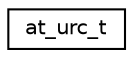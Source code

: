 digraph "Graphical Class Hierarchy"
{
 // LATEX_PDF_SIZE
  edge [fontname="Helvetica",fontsize="10",labelfontname="Helvetica",labelfontsize="10"];
  node [fontname="Helvetica",fontsize="10",shape=record];
  rankdir="LR";
  Node0 [label="at_urc_t",height=0.2,width=0.4,color="black", fillcolor="white", style="filled",URL="$structat__urc__t.html",tooltip="Unsolicited result code data structure."];
}
